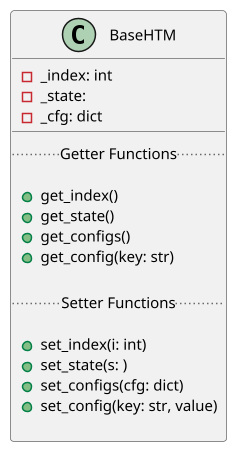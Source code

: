 
@startuml BaseHTM
scale 1.5
skinparam class {
    borderColor DimGray
    attributeFontSize 10
}

class BaseHTM {
    -_index: int
    -_state: 
    -_cfg: dict
    __
    .. Getter Functions ..
    
    +get_index()
    +get_state()
    +get_configs()
    +get_config(key: str)

    .. Setter Functions ..
    
    +set_index(i: int)
    +set_state(s: )
    +set_configs(cfg: dict)
    +set_config(key: str, value)

}
@enduml
